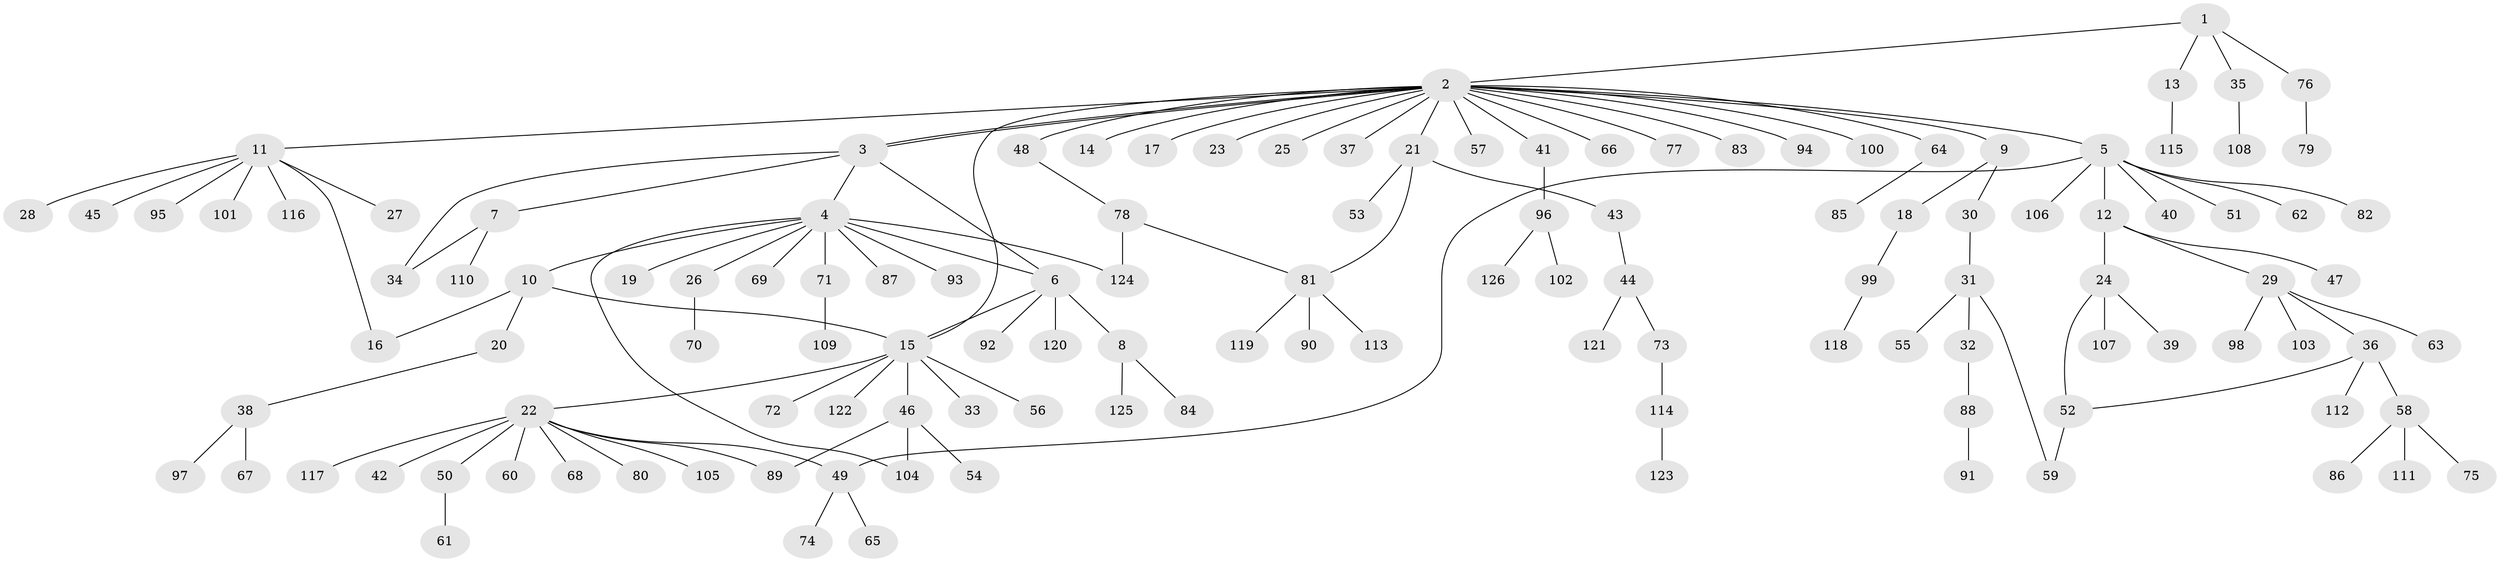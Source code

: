 // coarse degree distribution, {4: 0.06315789473684211, 21: 0.010526315789473684, 8: 0.021052631578947368, 9: 0.021052631578947368, 7: 0.021052631578947368, 2: 0.16842105263157894, 3: 0.07368421052631578, 6: 0.010526315789473684, 1: 0.6105263157894737}
// Generated by graph-tools (version 1.1) at 2025/51/02/27/25 19:51:55]
// undirected, 126 vertices, 138 edges
graph export_dot {
graph [start="1"]
  node [color=gray90,style=filled];
  1;
  2;
  3;
  4;
  5;
  6;
  7;
  8;
  9;
  10;
  11;
  12;
  13;
  14;
  15;
  16;
  17;
  18;
  19;
  20;
  21;
  22;
  23;
  24;
  25;
  26;
  27;
  28;
  29;
  30;
  31;
  32;
  33;
  34;
  35;
  36;
  37;
  38;
  39;
  40;
  41;
  42;
  43;
  44;
  45;
  46;
  47;
  48;
  49;
  50;
  51;
  52;
  53;
  54;
  55;
  56;
  57;
  58;
  59;
  60;
  61;
  62;
  63;
  64;
  65;
  66;
  67;
  68;
  69;
  70;
  71;
  72;
  73;
  74;
  75;
  76;
  77;
  78;
  79;
  80;
  81;
  82;
  83;
  84;
  85;
  86;
  87;
  88;
  89;
  90;
  91;
  92;
  93;
  94;
  95;
  96;
  97;
  98;
  99;
  100;
  101;
  102;
  103;
  104;
  105;
  106;
  107;
  108;
  109;
  110;
  111;
  112;
  113;
  114;
  115;
  116;
  117;
  118;
  119;
  120;
  121;
  122;
  123;
  124;
  125;
  126;
  1 -- 2;
  1 -- 13;
  1 -- 35;
  1 -- 76;
  2 -- 3;
  2 -- 3;
  2 -- 5;
  2 -- 9;
  2 -- 11;
  2 -- 14;
  2 -- 15;
  2 -- 17;
  2 -- 21;
  2 -- 23;
  2 -- 25;
  2 -- 37;
  2 -- 41;
  2 -- 48;
  2 -- 57;
  2 -- 64;
  2 -- 66;
  2 -- 77;
  2 -- 83;
  2 -- 94;
  2 -- 100;
  3 -- 4;
  3 -- 6;
  3 -- 7;
  3 -- 34;
  4 -- 6;
  4 -- 10;
  4 -- 19;
  4 -- 26;
  4 -- 69;
  4 -- 71;
  4 -- 87;
  4 -- 93;
  4 -- 104;
  4 -- 124;
  5 -- 12;
  5 -- 40;
  5 -- 49;
  5 -- 51;
  5 -- 62;
  5 -- 82;
  5 -- 106;
  6 -- 8;
  6 -- 15;
  6 -- 92;
  6 -- 120;
  7 -- 34;
  7 -- 110;
  8 -- 84;
  8 -- 125;
  9 -- 18;
  9 -- 30;
  10 -- 15;
  10 -- 16;
  10 -- 20;
  11 -- 16;
  11 -- 27;
  11 -- 28;
  11 -- 45;
  11 -- 95;
  11 -- 101;
  11 -- 116;
  12 -- 24;
  12 -- 29;
  12 -- 47;
  13 -- 115;
  15 -- 22;
  15 -- 33;
  15 -- 46;
  15 -- 56;
  15 -- 72;
  15 -- 122;
  18 -- 99;
  20 -- 38;
  21 -- 43;
  21 -- 53;
  21 -- 81;
  22 -- 42;
  22 -- 49;
  22 -- 50;
  22 -- 60;
  22 -- 68;
  22 -- 80;
  22 -- 89;
  22 -- 105;
  22 -- 117;
  24 -- 39;
  24 -- 52;
  24 -- 107;
  26 -- 70;
  29 -- 36;
  29 -- 63;
  29 -- 98;
  29 -- 103;
  30 -- 31;
  31 -- 32;
  31 -- 55;
  31 -- 59;
  32 -- 88;
  35 -- 108;
  36 -- 52;
  36 -- 58;
  36 -- 112;
  38 -- 67;
  38 -- 97;
  41 -- 96;
  43 -- 44;
  44 -- 73;
  44 -- 121;
  46 -- 54;
  46 -- 89;
  46 -- 104;
  48 -- 78;
  49 -- 65;
  49 -- 74;
  50 -- 61;
  52 -- 59;
  58 -- 75;
  58 -- 86;
  58 -- 111;
  64 -- 85;
  71 -- 109;
  73 -- 114;
  76 -- 79;
  78 -- 81;
  78 -- 124;
  81 -- 90;
  81 -- 113;
  81 -- 119;
  88 -- 91;
  96 -- 102;
  96 -- 126;
  99 -- 118;
  114 -- 123;
}
